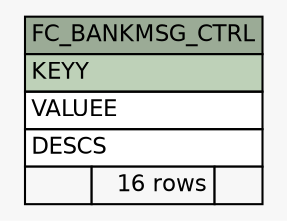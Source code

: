 // dot 2.26.0 on Linux 2.6.32-504.8.1.el6.x86_64
// SchemaSpy rev 590
digraph "FC_BANKMSG_CTRL" {
  graph [
    rankdir="RL"
    bgcolor="#f7f7f7"
    nodesep="0.18"
    ranksep="0.46"
    fontname="Helvetica"
    fontsize="11"
  ];
  node [
    fontname="Helvetica"
    fontsize="11"
    shape="plaintext"
  ];
  edge [
    arrowsize="0.8"
  ];
  "FC_BANKMSG_CTRL" [
    label=<
    <TABLE BORDER="0" CELLBORDER="1" CELLSPACING="0" BGCOLOR="#ffffff">
      <TR><TD COLSPAN="3" BGCOLOR="#9bab96" ALIGN="CENTER">FC_BANKMSG_CTRL</TD></TR>
      <TR><TD PORT="KEYY" COLSPAN="3" BGCOLOR="#bed1b8" ALIGN="LEFT">KEYY</TD></TR>
      <TR><TD PORT="VALUEE" COLSPAN="3" ALIGN="LEFT">VALUEE</TD></TR>
      <TR><TD PORT="DESCS" COLSPAN="3" ALIGN="LEFT">DESCS</TD></TR>
      <TR><TD ALIGN="LEFT" BGCOLOR="#f7f7f7">  </TD><TD ALIGN="RIGHT" BGCOLOR="#f7f7f7">16 rows</TD><TD ALIGN="RIGHT" BGCOLOR="#f7f7f7">  </TD></TR>
    </TABLE>>
    URL="tables/FC_BANKMSG_CTRL.html"
    tooltip="FC_BANKMSG_CTRL"
  ];
}
